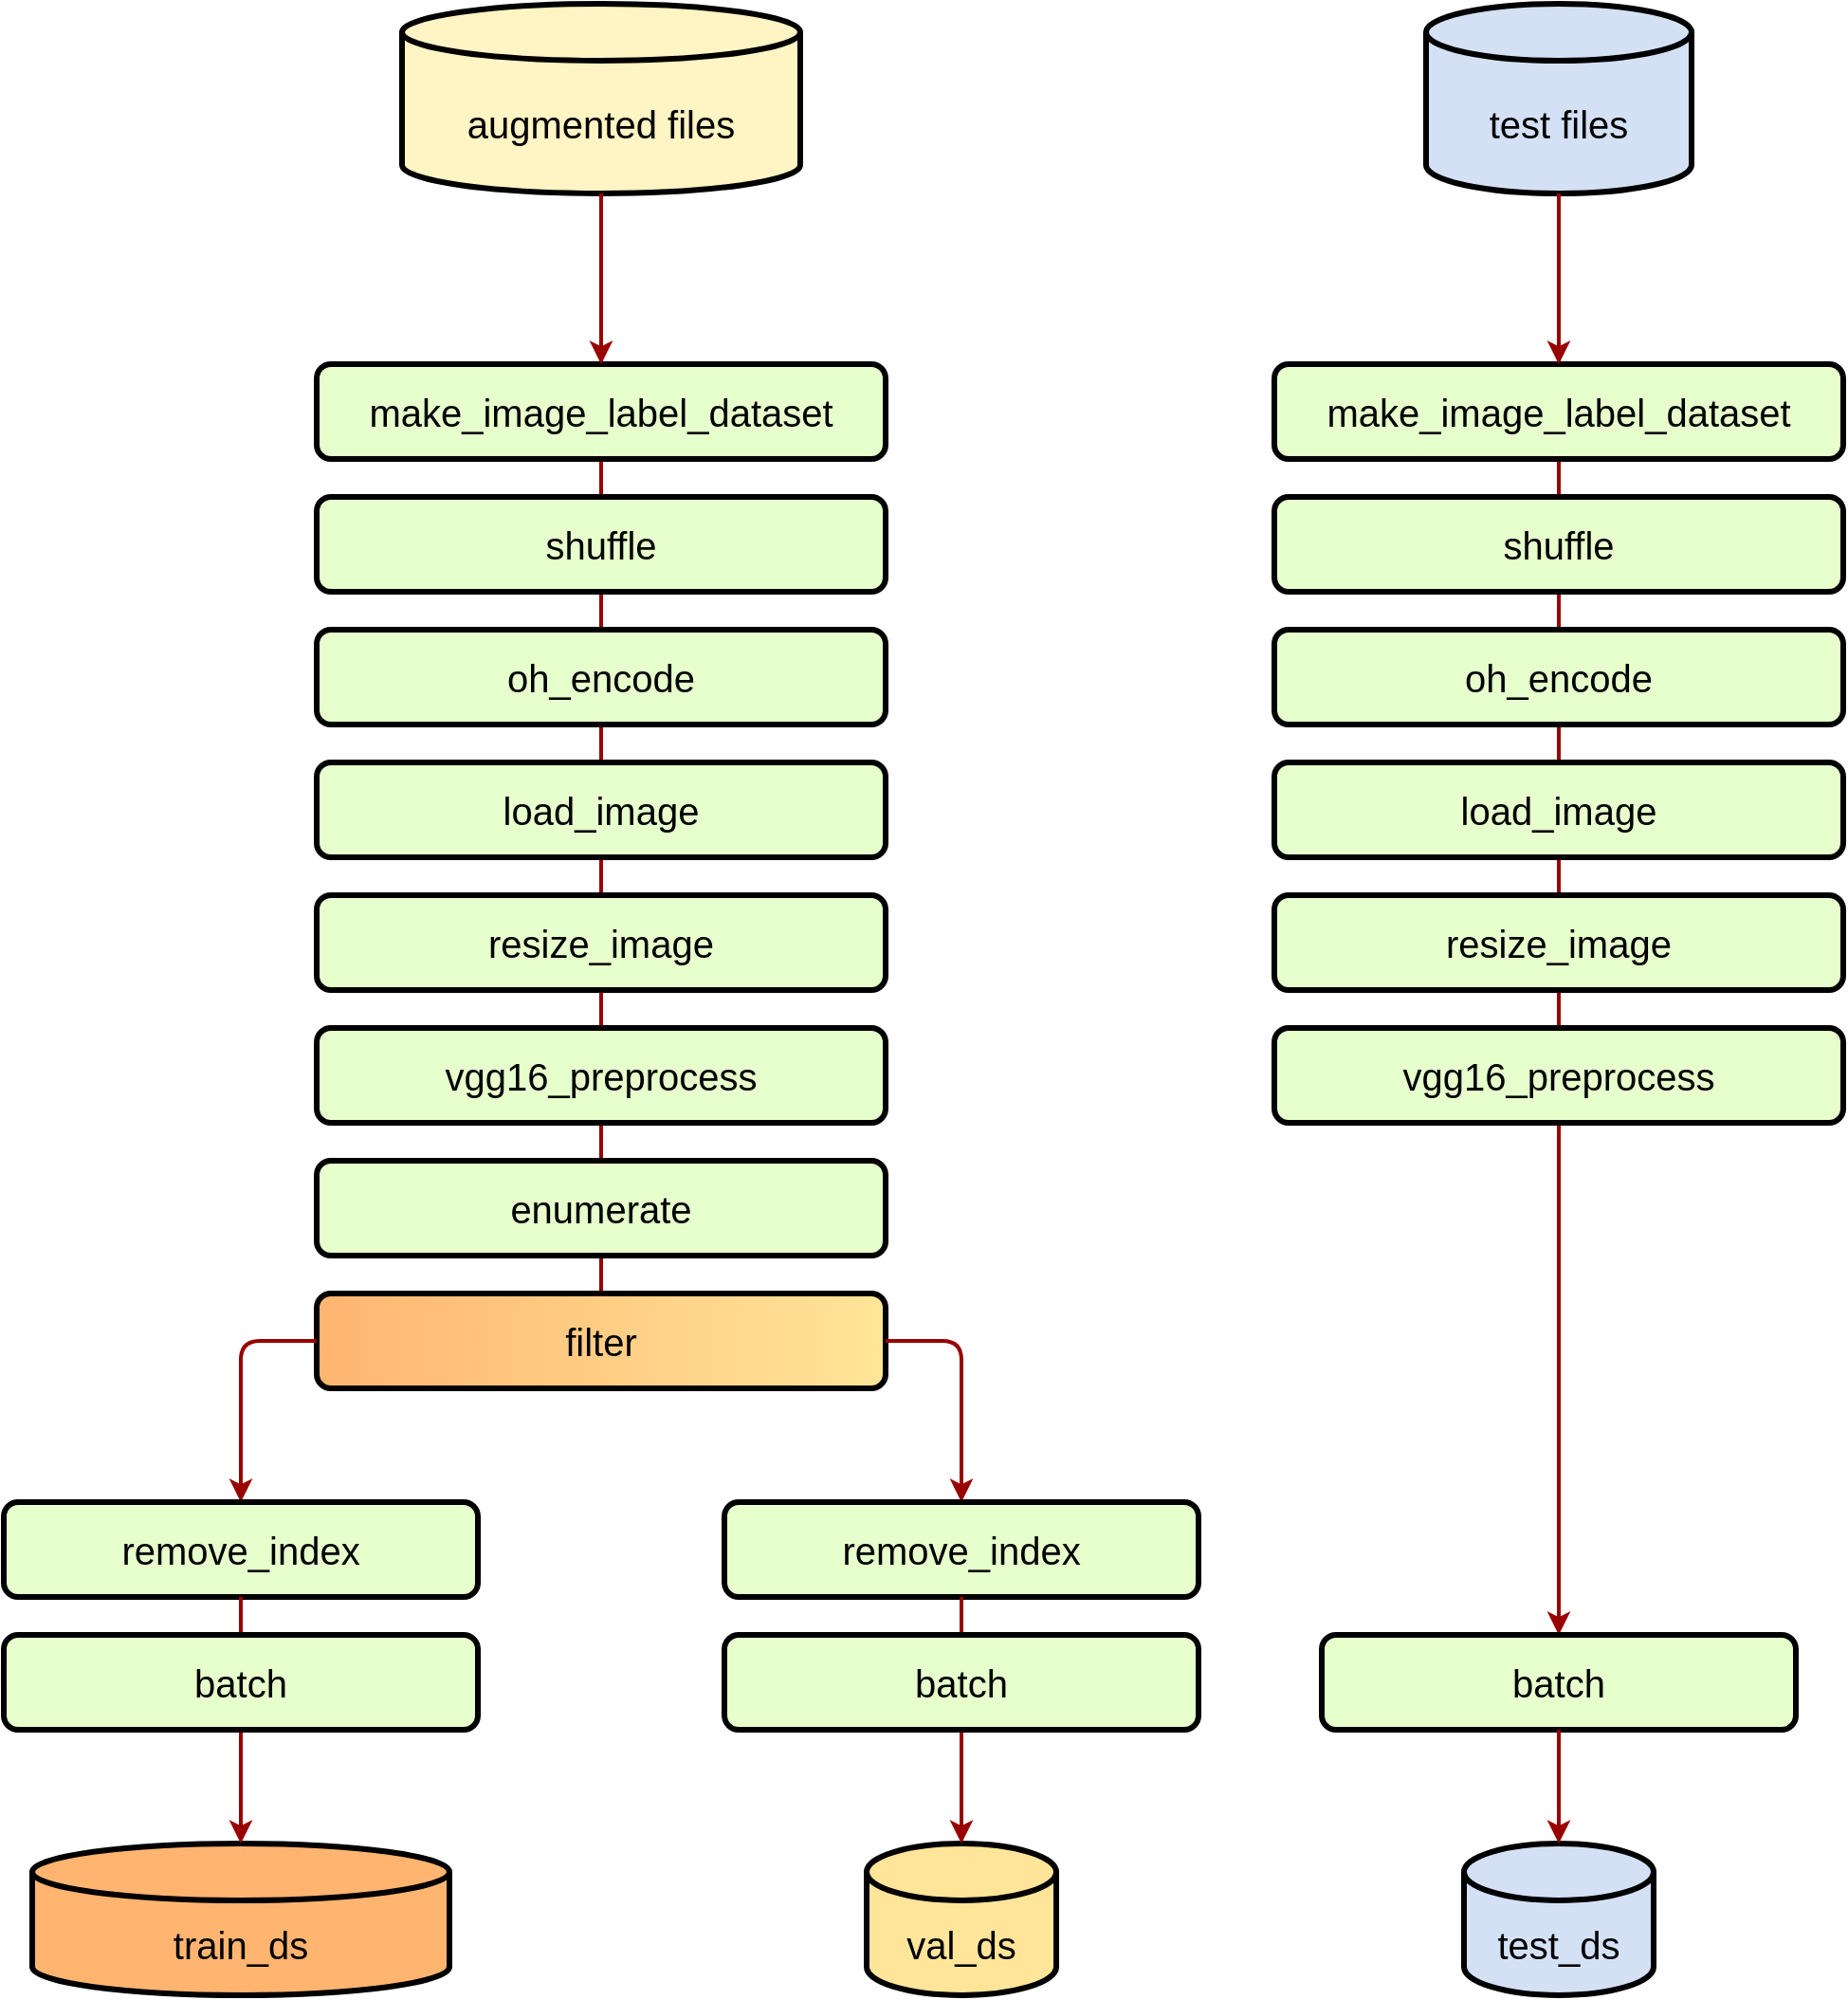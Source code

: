 <mxfile version="15.9.1" type="device"><diagram name="Page-1" id="c7558073-3199-34d8-9f00-42111426c3f3"><mxGraphModel dx="2771" dy="2938" grid="1" gridSize="10" guides="1" tooltips="1" connect="1" arrows="1" fold="1" page="1" pageScale="1" pageWidth="826" pageHeight="1169" background="none" math="0" shadow="0"><root><mxCell id="0"/><mxCell id="1" parent="0"/><mxCell id="CLXkGmgY7G0WyWp8pSzJ-140" value="" style="edgeStyle=none;noEdgeStyle=1;strokeColor=#990000;strokeWidth=2;endArrow=classic;endFill=1;entryX=0.5;entryY=0;entryDx=0;entryDy=0;exitX=0.5;exitY=1;exitDx=0;exitDy=0;exitPerimeter=0;" edge="1" parent="1" source="CLXkGmgY7G0WyWp8pSzJ-128" target="CLXkGmgY7G0WyWp8pSzJ-111"><mxGeometry width="100" height="100" relative="1" as="geometry"><mxPoint x="515" y="-20" as="sourcePoint"/><mxPoint x="515" y="70" as="targetPoint"/></mxGeometry></mxCell><mxCell id="37" value="" style="edgeStyle=none;noEdgeStyle=1;strokeColor=#990000;strokeWidth=2;endArrow=none;endFill=0;entryX=0.5;entryY=0;entryDx=0;entryDy=0;exitX=0.5;exitY=1;exitDx=0;exitDy=0;exitPerimeter=0;" parent="1" source="CLXkGmgY7G0WyWp8pSzJ-129" target="CLXkGmgY7G0WyWp8pSzJ-106" edge="1"><mxGeometry width="100" height="100" relative="1" as="geometry"><mxPoint x="300" y="112" as="sourcePoint"/><mxPoint x="300" y="200" as="targetPoint"/></mxGeometry></mxCell><mxCell id="CLXkGmgY7G0WyWp8pSzJ-111" value="batch" style="rounded=1;whiteSpace=wrap;html=1;strokeColor=default;strokeWidth=3;fillColor=#E6FFCC;fontSize=20;" vertex="1" parent="1"><mxGeometry x="725" y="730" width="250" height="50" as="geometry"/></mxCell><mxCell id="CLXkGmgY7G0WyWp8pSzJ-117" value="test_ds" style="shape=cylinder3;whiteSpace=wrap;html=1;boundedLbl=1;backgroundOutline=1;size=15;strokeColor=default;strokeWidth=3;fillColor=#D4E1F5;fontSize=20;" vertex="1" parent="1"><mxGeometry x="800" y="840" width="100" height="80" as="geometry"/></mxCell><mxCell id="CLXkGmgY7G0WyWp8pSzJ-119" value="make_image_label_dataset" style="rounded=1;whiteSpace=wrap;html=1;strokeColor=default;strokeWidth=3;fillColor=#E6FFCC;fontSize=20;" vertex="1" parent="1"><mxGeometry x="700" y="60" width="300" height="50" as="geometry"/></mxCell><mxCell id="CLXkGmgY7G0WyWp8pSzJ-120" value="shuffle" style="rounded=1;whiteSpace=wrap;html=1;strokeColor=default;strokeWidth=3;fillColor=#E6FFCC;fontSize=20;" vertex="1" parent="1"><mxGeometry x="700" y="130" width="300" height="50" as="geometry"/></mxCell><mxCell id="CLXkGmgY7G0WyWp8pSzJ-121" value="oh_encode" style="rounded=1;whiteSpace=wrap;html=1;strokeColor=default;strokeWidth=3;fillColor=#E6FFCC;fontSize=20;" vertex="1" parent="1"><mxGeometry x="700" y="200" width="300" height="50" as="geometry"/></mxCell><mxCell id="CLXkGmgY7G0WyWp8pSzJ-122" value="load_image" style="rounded=1;whiteSpace=wrap;html=1;strokeColor=default;strokeWidth=3;fillColor=#E6FFCC;fontSize=20;" vertex="1" parent="1"><mxGeometry x="700" y="270" width="300" height="50" as="geometry"/></mxCell><mxCell id="CLXkGmgY7G0WyWp8pSzJ-123" value="resize_image" style="rounded=1;whiteSpace=wrap;html=1;strokeColor=default;strokeWidth=3;fillColor=#E6FFCC;fontSize=20;" vertex="1" parent="1"><mxGeometry x="700" y="340" width="300" height="50" as="geometry"/></mxCell><mxCell id="CLXkGmgY7G0WyWp8pSzJ-124" value="vgg16_preprocess" style="rounded=1;whiteSpace=wrap;html=1;strokeColor=default;strokeWidth=3;fillColor=#E6FFCC;fontSize=20;" vertex="1" parent="1"><mxGeometry x="700" y="410" width="300" height="50" as="geometry"/></mxCell><mxCell id="CLXkGmgY7G0WyWp8pSzJ-128" value="test files" style="shape=cylinder3;whiteSpace=wrap;html=1;boundedLbl=1;backgroundOutline=1;size=15;strokeColor=default;strokeWidth=3;fillColor=#D4E1F5;fontSize=20;" vertex="1" parent="1"><mxGeometry x="780" y="-130" width="140" height="100" as="geometry"/></mxCell><mxCell id="CLXkGmgY7G0WyWp8pSzJ-129" value="augmented files" style="shape=cylinder3;whiteSpace=wrap;html=1;boundedLbl=1;backgroundOutline=1;size=15;strokeColor=default;strokeWidth=3;fillColor=#FFF4C3;fontSize=20;" vertex="1" parent="1"><mxGeometry x="240" y="-130" width="210" height="100" as="geometry"/></mxCell><mxCell id="CLXkGmgY7G0WyWp8pSzJ-96" value="make_image_label_dataset" style="rounded=1;whiteSpace=wrap;html=1;strokeColor=default;strokeWidth=3;fillColor=#E6FFCC;fontSize=20;" vertex="1" parent="1"><mxGeometry x="195" y="60" width="300" height="50" as="geometry"/></mxCell><mxCell id="CLXkGmgY7G0WyWp8pSzJ-97" value="shuffle" style="rounded=1;whiteSpace=wrap;html=1;strokeColor=default;strokeWidth=3;fillColor=#E6FFCC;fontSize=20;" vertex="1" parent="1"><mxGeometry x="195" y="130" width="300" height="50" as="geometry"/></mxCell><mxCell id="CLXkGmgY7G0WyWp8pSzJ-98" value="oh_encode" style="rounded=1;whiteSpace=wrap;html=1;strokeColor=default;strokeWidth=3;fillColor=#E6FFCC;fontSize=20;" vertex="1" parent="1"><mxGeometry x="195" y="200" width="300" height="50" as="geometry"/></mxCell><mxCell id="CLXkGmgY7G0WyWp8pSzJ-99" value="load_image" style="rounded=1;whiteSpace=wrap;html=1;strokeColor=default;strokeWidth=3;fillColor=#E6FFCC;fontSize=20;" vertex="1" parent="1"><mxGeometry x="195" y="270" width="300" height="50" as="geometry"/></mxCell><mxCell id="CLXkGmgY7G0WyWp8pSzJ-100" value="resize_image" style="rounded=1;whiteSpace=wrap;html=1;strokeColor=default;strokeWidth=3;fillColor=#E6FFCC;fontSize=20;" vertex="1" parent="1"><mxGeometry x="195" y="340" width="300" height="50" as="geometry"/></mxCell><mxCell id="CLXkGmgY7G0WyWp8pSzJ-101" value="vgg16_preprocess" style="rounded=1;whiteSpace=wrap;html=1;strokeColor=default;strokeWidth=3;fillColor=#E6FFCC;fontSize=20;" vertex="1" parent="1"><mxGeometry x="195" y="410" width="300" height="50" as="geometry"/></mxCell><mxCell id="CLXkGmgY7G0WyWp8pSzJ-102" value="enumerate" style="rounded=1;whiteSpace=wrap;html=1;strokeColor=default;strokeWidth=3;fillColor=#E6FFCC;fontSize=20;" vertex="1" parent="1"><mxGeometry x="195" y="480" width="300" height="50" as="geometry"/></mxCell><mxCell id="CLXkGmgY7G0WyWp8pSzJ-106" value="filter" style="rounded=1;whiteSpace=wrap;html=1;strokeColor=default;strokeWidth=3;fillColor=#FFB570;gradientDirection=east;gradientColor=#FFE599;fontSize=20;" vertex="1" parent="1"><mxGeometry x="195" y="550" width="300" height="50" as="geometry"/></mxCell><mxCell id="CLXkGmgY7G0WyWp8pSzJ-134" value="" style="edgeStyle=none;noEdgeStyle=1;strokeColor=#990000;strokeWidth=2;endArrow=classic;endFill=1;entryX=0.5;entryY=0;entryDx=0;entryDy=0;exitX=0.5;exitY=1;exitDx=0;exitDy=0;exitPerimeter=0;" edge="1" parent="1" source="CLXkGmgY7G0WyWp8pSzJ-129" target="CLXkGmgY7G0WyWp8pSzJ-96"><mxGeometry width="100" height="100" relative="1" as="geometry"><mxPoint x="300" y="112" as="sourcePoint"/><mxPoint x="300" y="200" as="targetPoint"/></mxGeometry></mxCell><mxCell id="CLXkGmgY7G0WyWp8pSzJ-135" value="" style="edgeStyle=orthogonalEdgeStyle;strokeColor=#990000;strokeWidth=2;endArrow=classic;endFill=1;entryX=0.5;entryY=0;entryDx=0;entryDy=0;exitX=0;exitY=0.5;exitDx=0;exitDy=0;" edge="1" parent="1" source="CLXkGmgY7G0WyWp8pSzJ-106" target="CLXkGmgY7G0WyWp8pSzJ-107"><mxGeometry width="100" height="100" relative="1" as="geometry"><mxPoint x="355" y="-20" as="sourcePoint"/><mxPoint x="355" y="560" as="targetPoint"/></mxGeometry></mxCell><mxCell id="CLXkGmgY7G0WyWp8pSzJ-136" value="" style="edgeStyle=orthogonalEdgeStyle;strokeColor=#990000;strokeWidth=2;endArrow=classic;endFill=1;entryX=0.5;entryY=0;entryDx=0;entryDy=0;exitX=1;exitY=0.5;exitDx=0;exitDy=0;" edge="1" parent="1" source="CLXkGmgY7G0WyWp8pSzJ-106" target="CLXkGmgY7G0WyWp8pSzJ-104"><mxGeometry width="100" height="100" relative="1" as="geometry"><mxPoint x="265" y="585" as="sourcePoint"/><mxPoint x="240" y="670" as="targetPoint"/></mxGeometry></mxCell><mxCell id="CLXkGmgY7G0WyWp8pSzJ-139" value="" style="edgeStyle=none;noEdgeStyle=1;strokeColor=#990000;strokeWidth=2;endArrow=classic;endFill=1;entryX=0.5;entryY=0;entryDx=0;entryDy=0;exitX=0.5;exitY=1;exitDx=0;exitDy=0;exitPerimeter=0;" edge="1" parent="1" source="CLXkGmgY7G0WyWp8pSzJ-128" target="CLXkGmgY7G0WyWp8pSzJ-119"><mxGeometry width="100" height="100" relative="1" as="geometry"><mxPoint x="515" y="-20" as="sourcePoint"/><mxPoint x="515" y="70" as="targetPoint"/></mxGeometry></mxCell><mxCell id="CLXkGmgY7G0WyWp8pSzJ-141" value="" style="edgeStyle=orthogonalEdgeStyle;strokeColor=#990000;strokeWidth=2;endArrow=classic;endFill=1;exitX=0.5;exitY=1;exitDx=0;exitDy=0;" edge="1" parent="1" source="CLXkGmgY7G0WyWp8pSzJ-111" target="CLXkGmgY7G0WyWp8pSzJ-117"><mxGeometry width="100" height="100" relative="1" as="geometry"><mxPoint x="630.0" y="720" as="sourcePoint"/><mxPoint x="630.0" y="850" as="targetPoint"/></mxGeometry></mxCell><mxCell id="CLXkGmgY7G0WyWp8pSzJ-143" value="" style="group" vertex="1" connectable="0" parent="1"><mxGeometry x="30" y="660" width="630" height="260" as="geometry"/></mxCell><mxCell id="CLXkGmgY7G0WyWp8pSzJ-115" value="train_ds" style="shape=cylinder3;whiteSpace=wrap;html=1;boundedLbl=1;backgroundOutline=1;size=15;strokeColor=default;strokeWidth=3;fillColor=#FFB570;fontSize=20;" vertex="1" parent="CLXkGmgY7G0WyWp8pSzJ-143"><mxGeometry x="15" y="180" width="220" height="80" as="geometry"/></mxCell><mxCell id="CLXkGmgY7G0WyWp8pSzJ-116" value="val_ds" style="shape=cylinder3;whiteSpace=wrap;html=1;boundedLbl=1;backgroundOutline=1;size=15;strokeColor=default;strokeWidth=3;fillColor=#FFE599;fontSize=20;" vertex="1" parent="CLXkGmgY7G0WyWp8pSzJ-143"><mxGeometry x="455" y="180" width="100" height="80" as="geometry"/></mxCell><mxCell id="CLXkGmgY7G0WyWp8pSzJ-104" value="remove_index" style="rounded=1;whiteSpace=wrap;html=1;strokeColor=default;strokeWidth=3;fillColor=#E6FFCC;fontSize=20;" vertex="1" parent="CLXkGmgY7G0WyWp8pSzJ-143"><mxGeometry x="380" width="250" height="50" as="geometry"/></mxCell><mxCell id="CLXkGmgY7G0WyWp8pSzJ-138" value="" style="edgeStyle=orthogonalEdgeStyle;strokeColor=#990000;strokeWidth=2;endArrow=classic;endFill=1;entryX=0.5;entryY=0;entryDx=0;entryDy=0;exitX=0.5;exitY=1;exitDx=0;exitDy=0;entryPerimeter=0;" edge="1" parent="CLXkGmgY7G0WyWp8pSzJ-143" source="CLXkGmgY7G0WyWp8pSzJ-104" target="CLXkGmgY7G0WyWp8pSzJ-116"><mxGeometry width="100" height="100" relative="1" as="geometry"><mxPoint x="285" y="60" as="sourcePoint"/><mxPoint x="285" y="190" as="targetPoint"/></mxGeometry></mxCell><mxCell id="CLXkGmgY7G0WyWp8pSzJ-105" value="batch" style="rounded=1;whiteSpace=wrap;html=1;strokeColor=default;strokeWidth=3;fillColor=#E6FFCC;fontSize=20;" vertex="1" parent="CLXkGmgY7G0WyWp8pSzJ-143"><mxGeometry x="380" y="70" width="250" height="50" as="geometry"/></mxCell><mxCell id="CLXkGmgY7G0WyWp8pSzJ-107" value="remove_index" style="rounded=1;whiteSpace=wrap;html=1;strokeColor=default;strokeWidth=3;fillColor=#E6FFCC;fontSize=20;" vertex="1" parent="CLXkGmgY7G0WyWp8pSzJ-143"><mxGeometry width="250" height="50" as="geometry"/></mxCell><mxCell id="CLXkGmgY7G0WyWp8pSzJ-137" value="" style="edgeStyle=orthogonalEdgeStyle;strokeColor=#990000;strokeWidth=2;endArrow=classic;endFill=1;entryX=0.5;entryY=0;entryDx=0;entryDy=0;exitX=0.5;exitY=1;exitDx=0;exitDy=0;entryPerimeter=0;" edge="1" parent="CLXkGmgY7G0WyWp8pSzJ-143" source="CLXkGmgY7G0WyWp8pSzJ-107" target="CLXkGmgY7G0WyWp8pSzJ-115"><mxGeometry width="100" height="100" relative="1" as="geometry"><mxPoint x="160" y="-75" as="sourcePoint"/><mxPoint x="135" y="10" as="targetPoint"/></mxGeometry></mxCell><mxCell id="CLXkGmgY7G0WyWp8pSzJ-108" value="batch" style="rounded=1;whiteSpace=wrap;html=1;strokeColor=default;strokeWidth=3;fillColor=#E6FFCC;fontSize=20;" vertex="1" parent="CLXkGmgY7G0WyWp8pSzJ-143"><mxGeometry y="70" width="250" height="50" as="geometry"/></mxCell></root></mxGraphModel></diagram></mxfile>